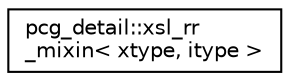 digraph "Graphical Class Hierarchy"
{
 // LATEX_PDF_SIZE
  edge [fontname="Helvetica",fontsize="10",labelfontname="Helvetica",labelfontsize="10"];
  node [fontname="Helvetica",fontsize="10",shape=record];
  rankdir="LR";
  Node0 [label="pcg_detail::xsl_rr\l_mixin\< xtype, itype \>",height=0.2,width=0.4,color="black", fillcolor="white", style="filled",URL="$structpcg__detail_1_1xsl__rr__mixin.html",tooltip=" "];
}
